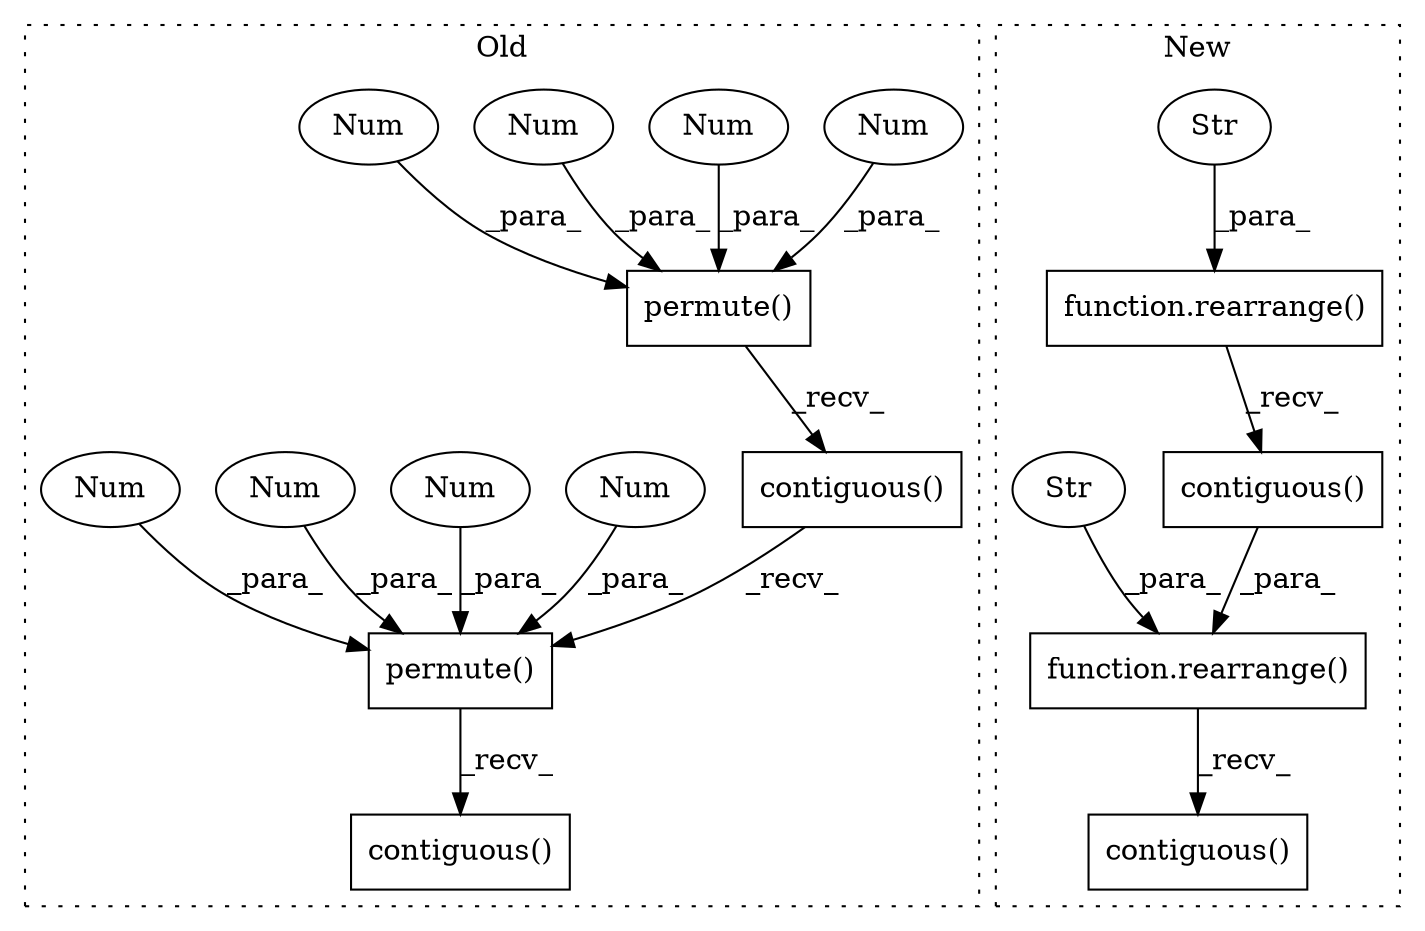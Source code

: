 digraph G {
subgraph cluster0 {
1 [label="contiguous()" a="75" s="2390" l="36" shape="box"];
3 [label="permute()" a="75" s="1017,1037" l="10,1" shape="box"];
4 [label="Num" a="76" s="1036" l="1" shape="ellipse"];
5 [label="Num" a="76" s="1033" l="1" shape="ellipse"];
6 [label="Num" a="76" s="1030" l="1" shape="ellipse"];
7 [label="Num" a="76" s="1027" l="1" shape="ellipse"];
13 [label="contiguous()" a="75" s="1017" l="34" shape="box"];
14 [label="permute()" a="75" s="2390,2412" l="12,1" shape="box"];
15 [label="Num" a="76" s="2402" l="1" shape="ellipse"];
16 [label="Num" a="76" s="2408" l="1" shape="ellipse"];
17 [label="Num" a="76" s="2405" l="1" shape="ellipse"];
18 [label="Num" a="76" s="2411" l="1" shape="ellipse"];
label = "Old";
style="dotted";
}
subgraph cluster1 {
2 [label="contiguous()" a="75" s="1013" l="47" shape="box"];
8 [label="function.rearrange()" a="75" s="1013,1046" l="10,1" shape="box"];
9 [label="Str" a="66" s="1026" l="20" shape="ellipse"];
10 [label="contiguous()" a="75" s="2399" l="49" shape="box"];
11 [label="function.rearrange()" a="75" s="2399,2434" l="10,1" shape="box"];
12 [label="Str" a="66" s="2414" l="20" shape="ellipse"];
label = "New";
style="dotted";
}
2 -> 11 [label="_para_"];
3 -> 13 [label="_recv_"];
4 -> 3 [label="_para_"];
5 -> 3 [label="_para_"];
6 -> 3 [label="_para_"];
7 -> 3 [label="_para_"];
8 -> 2 [label="_recv_"];
9 -> 8 [label="_para_"];
11 -> 10 [label="_recv_"];
12 -> 11 [label="_para_"];
13 -> 14 [label="_recv_"];
14 -> 1 [label="_recv_"];
15 -> 14 [label="_para_"];
16 -> 14 [label="_para_"];
17 -> 14 [label="_para_"];
18 -> 14 [label="_para_"];
}